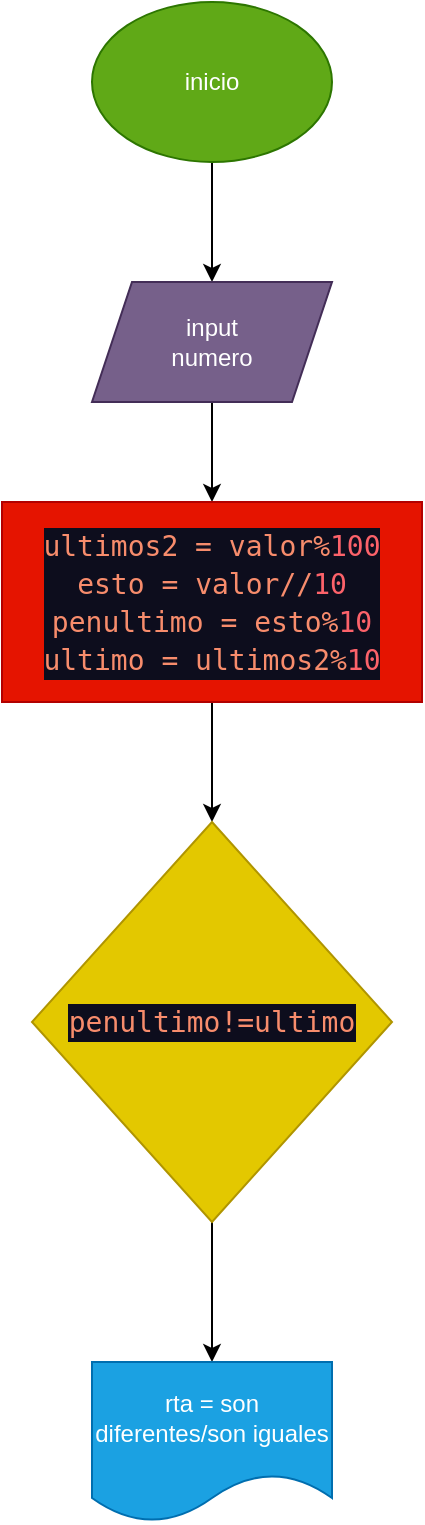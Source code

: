 <mxfile>
    <diagram id="isTImjcTzhLhYlcEXu2N" name="Page-1">
        <mxGraphModel dx="762" dy="608" grid="1" gridSize="10" guides="1" tooltips="1" connect="1" arrows="1" fold="1" page="1" pageScale="1" pageWidth="850" pageHeight="1100" math="0" shadow="0">
            <root>
                <mxCell id="0"/>
                <mxCell id="1" parent="0"/>
                <mxCell id="4" value="" style="edgeStyle=none;html=1;" edge="1" parent="1" source="2" target="3">
                    <mxGeometry relative="1" as="geometry"/>
                </mxCell>
                <mxCell id="2" value="inicio" style="ellipse;whiteSpace=wrap;html=1;fillColor=#60a917;fontColor=#ffffff;strokeColor=#2D7600;" vertex="1" parent="1">
                    <mxGeometry x="330" y="20" width="120" height="80" as="geometry"/>
                </mxCell>
                <mxCell id="6" value="" style="edgeStyle=none;html=1;" edge="1" parent="1" source="3" target="5">
                    <mxGeometry relative="1" as="geometry"/>
                </mxCell>
                <mxCell id="3" value="input&lt;br&gt;numero" style="shape=parallelogram;perimeter=parallelogramPerimeter;whiteSpace=wrap;html=1;fixedSize=1;fillColor=#76608a;fontColor=#ffffff;strokeColor=#432D57;" vertex="1" parent="1">
                    <mxGeometry x="330" y="160" width="120" height="60" as="geometry"/>
                </mxCell>
                <mxCell id="12" style="edgeStyle=none;html=1;entryX=0.5;entryY=0;entryDx=0;entryDy=0;" edge="1" parent="1" source="5" target="7">
                    <mxGeometry relative="1" as="geometry"/>
                </mxCell>
                <mxCell id="5" value="&lt;div style=&quot;color: rgb(255, 255, 255); background-color: rgb(13, 13, 29); font-family: &amp;quot;Droid Sans Mono&amp;quot;, &amp;quot;monospace&amp;quot;, monospace; font-size: 14px; line-height: 19px;&quot;&gt;&lt;div&gt;&lt;span style=&quot;color: #f78c6c;&quot;&gt;ultimos2 = valor%&lt;/span&gt;&lt;span style=&quot;color: #fc626a;&quot;&gt;100&lt;/span&gt;&lt;/div&gt;&lt;div&gt;&lt;span style=&quot;color: #f78c6c;&quot;&gt;esto = valor//&lt;/span&gt;&lt;span style=&quot;color: #fc626a;&quot;&gt;10&lt;/span&gt;&lt;/div&gt;&lt;div&gt;&lt;span style=&quot;color: #f78c6c;&quot;&gt;penultimo = esto%&lt;/span&gt;&lt;span style=&quot;color: #fc626a;&quot;&gt;10&lt;/span&gt;&lt;/div&gt;&lt;div&gt;&lt;span style=&quot;color: #f78c6c;&quot;&gt;ultimo = ultimos2%&lt;/span&gt;&lt;span style=&quot;color: #fc626a;&quot;&gt;10&lt;/span&gt;&lt;/div&gt;&lt;/div&gt;" style="whiteSpace=wrap;html=1;fillColor=#e51400;fontColor=#ffffff;strokeColor=#B20000;" vertex="1" parent="1">
                    <mxGeometry x="285" y="270" width="210" height="100" as="geometry"/>
                </mxCell>
                <mxCell id="13" style="edgeStyle=none;html=1;entryX=0.5;entryY=0;entryDx=0;entryDy=0;" edge="1" parent="1" source="7" target="8">
                    <mxGeometry relative="1" as="geometry"/>
                </mxCell>
                <mxCell id="7" value="&lt;div style=&quot;color: rgb(255, 255, 255); background-color: rgb(13, 13, 29); font-family: &amp;quot;Droid Sans Mono&amp;quot;, &amp;quot;monospace&amp;quot;, monospace; font-size: 14px; line-height: 19px;&quot;&gt;&lt;span style=&quot;color: #f78c6c;&quot;&gt;penultimo!=ultimo&lt;/span&gt;&lt;/div&gt;" style="rhombus;whiteSpace=wrap;html=1;fillColor=#e3c800;fontColor=#000000;strokeColor=#B09500;" vertex="1" parent="1">
                    <mxGeometry x="300" y="430" width="180" height="200" as="geometry"/>
                </mxCell>
                <mxCell id="8" value="rta = son diferentes/son iguales" style="shape=document;whiteSpace=wrap;html=1;boundedLbl=1;fillColor=#1ba1e2;fontColor=#ffffff;strokeColor=#006EAF;" vertex="1" parent="1">
                    <mxGeometry x="330" y="700" width="120" height="80" as="geometry"/>
                </mxCell>
            </root>
        </mxGraphModel>
    </diagram>
</mxfile>